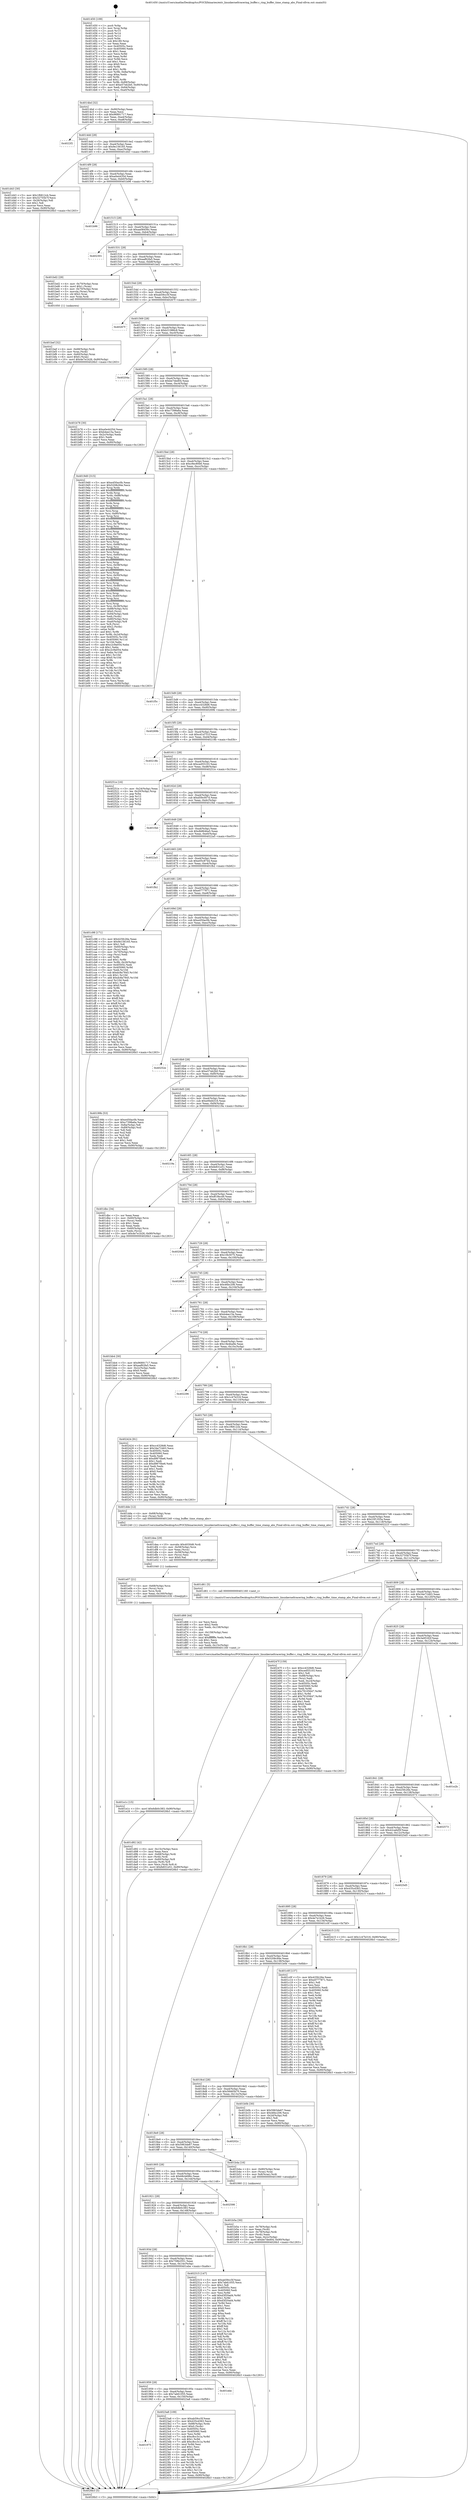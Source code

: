 digraph "0x401450" {
  label = "0x401450 (/mnt/c/Users/mathe/Desktop/tcc/POCII/binaries/extr_linuxkerneltracering_buffer.c_ring_buffer_time_stamp_abs_Final-ollvm.out::main(0))"
  labelloc = "t"
  node[shape=record]

  Entry [label="",width=0.3,height=0.3,shape=circle,fillcolor=black,style=filled]
  "0x4014bd" [label="{
     0x4014bd [32]\l
     | [instrs]\l
     &nbsp;&nbsp;0x4014bd \<+6\>: mov -0x90(%rbp),%eax\l
     &nbsp;&nbsp;0x4014c3 \<+2\>: mov %eax,%ecx\l
     &nbsp;&nbsp;0x4014c5 \<+6\>: sub $0x96891717,%ecx\l
     &nbsp;&nbsp;0x4014cb \<+6\>: mov %eax,-0xa4(%rbp)\l
     &nbsp;&nbsp;0x4014d1 \<+6\>: mov %ecx,-0xa8(%rbp)\l
     &nbsp;&nbsp;0x4014d7 \<+6\>: je 00000000004022f2 \<main+0xea2\>\l
  }"]
  "0x4022f2" [label="{
     0x4022f2\l
  }", style=dashed]
  "0x4014dd" [label="{
     0x4014dd [28]\l
     | [instrs]\l
     &nbsp;&nbsp;0x4014dd \<+5\>: jmp 00000000004014e2 \<main+0x92\>\l
     &nbsp;&nbsp;0x4014e2 \<+6\>: mov -0xa4(%rbp),%eax\l
     &nbsp;&nbsp;0x4014e8 \<+5\>: sub $0x9e156165,%eax\l
     &nbsp;&nbsp;0x4014ed \<+6\>: mov %eax,-0xac(%rbp)\l
     &nbsp;&nbsp;0x4014f3 \<+6\>: je 0000000000401d43 \<main+0x8f3\>\l
  }"]
  Exit [label="",width=0.3,height=0.3,shape=circle,fillcolor=black,style=filled,peripheries=2]
  "0x401d43" [label="{
     0x401d43 [30]\l
     | [instrs]\l
     &nbsp;&nbsp;0x401d43 \<+5\>: mov $0x1f6812cb,%eax\l
     &nbsp;&nbsp;0x401d48 \<+5\>: mov $0x32755b7f,%ecx\l
     &nbsp;&nbsp;0x401d4d \<+3\>: mov -0x26(%rbp),%dl\l
     &nbsp;&nbsp;0x401d50 \<+3\>: test $0x1,%dl\l
     &nbsp;&nbsp;0x401d53 \<+3\>: cmovne %ecx,%eax\l
     &nbsp;&nbsp;0x401d56 \<+6\>: mov %eax,-0x90(%rbp)\l
     &nbsp;&nbsp;0x401d5c \<+5\>: jmp 00000000004026b3 \<main+0x1263\>\l
  }"]
  "0x4014f9" [label="{
     0x4014f9 [28]\l
     | [instrs]\l
     &nbsp;&nbsp;0x4014f9 \<+5\>: jmp 00000000004014fe \<main+0xae\>\l
     &nbsp;&nbsp;0x4014fe \<+6\>: mov -0xa4(%rbp),%eax\l
     &nbsp;&nbsp;0x401504 \<+5\>: sub $0xa0e4435d,%eax\l
     &nbsp;&nbsp;0x401509 \<+6\>: mov %eax,-0xb0(%rbp)\l
     &nbsp;&nbsp;0x40150f \<+6\>: je 0000000000401b96 \<main+0x746\>\l
  }"]
  "0x401975" [label="{
     0x401975\l
  }", style=dashed]
  "0x401b96" [label="{
     0x401b96\l
  }", style=dashed]
  "0x401515" [label="{
     0x401515 [28]\l
     | [instrs]\l
     &nbsp;&nbsp;0x401515 \<+5\>: jmp 000000000040151a \<main+0xca\>\l
     &nbsp;&nbsp;0x40151a \<+6\>: mov -0xa4(%rbp),%eax\l
     &nbsp;&nbsp;0x401520 \<+5\>: sub $0xaa08456c,%eax\l
     &nbsp;&nbsp;0x401525 \<+6\>: mov %eax,-0xb4(%rbp)\l
     &nbsp;&nbsp;0x40152b \<+6\>: je 0000000000402301 \<main+0xeb1\>\l
  }"]
  "0x4023a8" [label="{
     0x4023a8 [109]\l
     | [instrs]\l
     &nbsp;&nbsp;0x4023a8 \<+5\>: mov $0xab59cc5f,%eax\l
     &nbsp;&nbsp;0x4023ad \<+5\>: mov $0x435cd363,%ecx\l
     &nbsp;&nbsp;0x4023b2 \<+7\>: mov -0x88(%rbp),%rdx\l
     &nbsp;&nbsp;0x4023b9 \<+6\>: movl $0x0,(%rdx)\l
     &nbsp;&nbsp;0x4023bf \<+7\>: mov 0x40505c,%esi\l
     &nbsp;&nbsp;0x4023c6 \<+7\>: mov 0x405060,%edi\l
     &nbsp;&nbsp;0x4023cd \<+3\>: mov %esi,%r8d\l
     &nbsp;&nbsp;0x4023d0 \<+7\>: sub $0xc8cc3c1a,%r8d\l
     &nbsp;&nbsp;0x4023d7 \<+4\>: sub $0x1,%r8d\l
     &nbsp;&nbsp;0x4023db \<+7\>: add $0xc8cc3c1a,%r8d\l
     &nbsp;&nbsp;0x4023e2 \<+4\>: imul %r8d,%esi\l
     &nbsp;&nbsp;0x4023e6 \<+3\>: and $0x1,%esi\l
     &nbsp;&nbsp;0x4023e9 \<+3\>: cmp $0x0,%esi\l
     &nbsp;&nbsp;0x4023ec \<+4\>: sete %r9b\l
     &nbsp;&nbsp;0x4023f0 \<+3\>: cmp $0xa,%edi\l
     &nbsp;&nbsp;0x4023f3 \<+4\>: setl %r10b\l
     &nbsp;&nbsp;0x4023f7 \<+3\>: mov %r9b,%r11b\l
     &nbsp;&nbsp;0x4023fa \<+3\>: and %r10b,%r11b\l
     &nbsp;&nbsp;0x4023fd \<+3\>: xor %r10b,%r9b\l
     &nbsp;&nbsp;0x402400 \<+3\>: or %r9b,%r11b\l
     &nbsp;&nbsp;0x402403 \<+4\>: test $0x1,%r11b\l
     &nbsp;&nbsp;0x402407 \<+3\>: cmovne %ecx,%eax\l
     &nbsp;&nbsp;0x40240a \<+6\>: mov %eax,-0x90(%rbp)\l
     &nbsp;&nbsp;0x402410 \<+5\>: jmp 00000000004026b3 \<main+0x1263\>\l
  }"]
  "0x402301" [label="{
     0x402301\l
  }", style=dashed]
  "0x401531" [label="{
     0x401531 [28]\l
     | [instrs]\l
     &nbsp;&nbsp;0x401531 \<+5\>: jmp 0000000000401536 \<main+0xe6\>\l
     &nbsp;&nbsp;0x401536 \<+6\>: mov -0xa4(%rbp),%eax\l
     &nbsp;&nbsp;0x40153c \<+5\>: sub $0xaaf62fa5,%eax\l
     &nbsp;&nbsp;0x401541 \<+6\>: mov %eax,-0xb8(%rbp)\l
     &nbsp;&nbsp;0x401547 \<+6\>: je 0000000000401bd2 \<main+0x782\>\l
  }"]
  "0x401959" [label="{
     0x401959 [28]\l
     | [instrs]\l
     &nbsp;&nbsp;0x401959 \<+5\>: jmp 000000000040195e \<main+0x50e\>\l
     &nbsp;&nbsp;0x40195e \<+6\>: mov -0xa4(%rbp),%eax\l
     &nbsp;&nbsp;0x401964 \<+5\>: sub $0x7ab61055,%eax\l
     &nbsp;&nbsp;0x401969 \<+6\>: mov %eax,-0x150(%rbp)\l
     &nbsp;&nbsp;0x40196f \<+6\>: je 00000000004023a8 \<main+0xf58\>\l
  }"]
  "0x401bd2" [label="{
     0x401bd2 [29]\l
     | [instrs]\l
     &nbsp;&nbsp;0x401bd2 \<+4\>: mov -0x70(%rbp),%rax\l
     &nbsp;&nbsp;0x401bd6 \<+6\>: movl $0x1,(%rax)\l
     &nbsp;&nbsp;0x401bdc \<+4\>: mov -0x70(%rbp),%rax\l
     &nbsp;&nbsp;0x401be0 \<+3\>: movslq (%rax),%rax\l
     &nbsp;&nbsp;0x401be3 \<+4\>: shl $0x2,%rax\l
     &nbsp;&nbsp;0x401be7 \<+3\>: mov %rax,%rdi\l
     &nbsp;&nbsp;0x401bea \<+5\>: call 0000000000401050 \<malloc@plt\>\l
     | [calls]\l
     &nbsp;&nbsp;0x401050 \{1\} (unknown)\l
  }"]
  "0x40154d" [label="{
     0x40154d [28]\l
     | [instrs]\l
     &nbsp;&nbsp;0x40154d \<+5\>: jmp 0000000000401552 \<main+0x102\>\l
     &nbsp;&nbsp;0x401552 \<+6\>: mov -0xa4(%rbp),%eax\l
     &nbsp;&nbsp;0x401558 \<+5\>: sub $0xab59cc5f,%eax\l
     &nbsp;&nbsp;0x40155d \<+6\>: mov %eax,-0xbc(%rbp)\l
     &nbsp;&nbsp;0x401563 \<+6\>: je 000000000040267f \<main+0x122f\>\l
  }"]
  "0x401ebe" [label="{
     0x401ebe\l
  }", style=dashed]
  "0x40267f" [label="{
     0x40267f\l
  }", style=dashed]
  "0x401569" [label="{
     0x401569 [28]\l
     | [instrs]\l
     &nbsp;&nbsp;0x401569 \<+5\>: jmp 000000000040156e \<main+0x11e\>\l
     &nbsp;&nbsp;0x40156e \<+6\>: mov -0xa4(%rbp),%eax\l
     &nbsp;&nbsp;0x401574 \<+5\>: sub $0xb31986c8,%eax\l
     &nbsp;&nbsp;0x401579 \<+6\>: mov %eax,-0xc0(%rbp)\l
     &nbsp;&nbsp;0x40157f \<+6\>: je 000000000040204a \<main+0xbfa\>\l
  }"]
  "0x40193d" [label="{
     0x40193d [28]\l
     | [instrs]\l
     &nbsp;&nbsp;0x40193d \<+5\>: jmp 0000000000401942 \<main+0x4f2\>\l
     &nbsp;&nbsp;0x401942 \<+6\>: mov -0xa4(%rbp),%eax\l
     &nbsp;&nbsp;0x401948 \<+5\>: sub $0x758b2551,%eax\l
     &nbsp;&nbsp;0x40194d \<+6\>: mov %eax,-0x14c(%rbp)\l
     &nbsp;&nbsp;0x401953 \<+6\>: je 0000000000401ebe \<main+0xa6e\>\l
  }"]
  "0x40204a" [label="{
     0x40204a\l
  }", style=dashed]
  "0x401585" [label="{
     0x401585 [28]\l
     | [instrs]\l
     &nbsp;&nbsp;0x401585 \<+5\>: jmp 000000000040158a \<main+0x13a\>\l
     &nbsp;&nbsp;0x40158a \<+6\>: mov -0xa4(%rbp),%eax\l
     &nbsp;&nbsp;0x401590 \<+5\>: sub $0xbe7ded04,%eax\l
     &nbsp;&nbsp;0x401595 \<+6\>: mov %eax,-0xc4(%rbp)\l
     &nbsp;&nbsp;0x40159b \<+6\>: je 0000000000401b78 \<main+0x728\>\l
  }"]
  "0x402315" [label="{
     0x402315 [147]\l
     | [instrs]\l
     &nbsp;&nbsp;0x402315 \<+5\>: mov $0xab59cc5f,%eax\l
     &nbsp;&nbsp;0x40231a \<+5\>: mov $0x7ab61055,%ecx\l
     &nbsp;&nbsp;0x40231f \<+2\>: mov $0x1,%dl\l
     &nbsp;&nbsp;0x402321 \<+7\>: mov 0x40505c,%esi\l
     &nbsp;&nbsp;0x402328 \<+7\>: mov 0x405060,%edi\l
     &nbsp;&nbsp;0x40232f \<+3\>: mov %esi,%r8d\l
     &nbsp;&nbsp;0x402332 \<+7\>: add $0xd3f20ad4,%r8d\l
     &nbsp;&nbsp;0x402339 \<+4\>: sub $0x1,%r8d\l
     &nbsp;&nbsp;0x40233d \<+7\>: sub $0xd3f20ad4,%r8d\l
     &nbsp;&nbsp;0x402344 \<+4\>: imul %r8d,%esi\l
     &nbsp;&nbsp;0x402348 \<+3\>: and $0x1,%esi\l
     &nbsp;&nbsp;0x40234b \<+3\>: cmp $0x0,%esi\l
     &nbsp;&nbsp;0x40234e \<+4\>: sete %r9b\l
     &nbsp;&nbsp;0x402352 \<+3\>: cmp $0xa,%edi\l
     &nbsp;&nbsp;0x402355 \<+4\>: setl %r10b\l
     &nbsp;&nbsp;0x402359 \<+3\>: mov %r9b,%r11b\l
     &nbsp;&nbsp;0x40235c \<+4\>: xor $0xff,%r11b\l
     &nbsp;&nbsp;0x402360 \<+3\>: mov %r10b,%bl\l
     &nbsp;&nbsp;0x402363 \<+3\>: xor $0xff,%bl\l
     &nbsp;&nbsp;0x402366 \<+3\>: xor $0x1,%dl\l
     &nbsp;&nbsp;0x402369 \<+3\>: mov %r11b,%r14b\l
     &nbsp;&nbsp;0x40236c \<+4\>: and $0xff,%r14b\l
     &nbsp;&nbsp;0x402370 \<+3\>: and %dl,%r9b\l
     &nbsp;&nbsp;0x402373 \<+3\>: mov %bl,%r15b\l
     &nbsp;&nbsp;0x402376 \<+4\>: and $0xff,%r15b\l
     &nbsp;&nbsp;0x40237a \<+3\>: and %dl,%r10b\l
     &nbsp;&nbsp;0x40237d \<+3\>: or %r9b,%r14b\l
     &nbsp;&nbsp;0x402380 \<+3\>: or %r10b,%r15b\l
     &nbsp;&nbsp;0x402383 \<+3\>: xor %r15b,%r14b\l
     &nbsp;&nbsp;0x402386 \<+3\>: or %bl,%r11b\l
     &nbsp;&nbsp;0x402389 \<+4\>: xor $0xff,%r11b\l
     &nbsp;&nbsp;0x40238d \<+3\>: or $0x1,%dl\l
     &nbsp;&nbsp;0x402390 \<+3\>: and %dl,%r11b\l
     &nbsp;&nbsp;0x402393 \<+3\>: or %r11b,%r14b\l
     &nbsp;&nbsp;0x402396 \<+4\>: test $0x1,%r14b\l
     &nbsp;&nbsp;0x40239a \<+3\>: cmovne %ecx,%eax\l
     &nbsp;&nbsp;0x40239d \<+6\>: mov %eax,-0x90(%rbp)\l
     &nbsp;&nbsp;0x4023a3 \<+5\>: jmp 00000000004026b3 \<main+0x1263\>\l
  }"]
  "0x401b78" [label="{
     0x401b78 [30]\l
     | [instrs]\l
     &nbsp;&nbsp;0x401b78 \<+5\>: mov $0xa0e4435d,%eax\l
     &nbsp;&nbsp;0x401b7d \<+5\>: mov $0xb4ee15a,%ecx\l
     &nbsp;&nbsp;0x401b82 \<+3\>: mov -0x2c(%rbp),%edx\l
     &nbsp;&nbsp;0x401b85 \<+3\>: cmp $0x1,%edx\l
     &nbsp;&nbsp;0x401b88 \<+3\>: cmovl %ecx,%eax\l
     &nbsp;&nbsp;0x401b8b \<+6\>: mov %eax,-0x90(%rbp)\l
     &nbsp;&nbsp;0x401b91 \<+5\>: jmp 00000000004026b3 \<main+0x1263\>\l
  }"]
  "0x4015a1" [label="{
     0x4015a1 [28]\l
     | [instrs]\l
     &nbsp;&nbsp;0x4015a1 \<+5\>: jmp 00000000004015a6 \<main+0x156\>\l
     &nbsp;&nbsp;0x4015a6 \<+6\>: mov -0xa4(%rbp),%eax\l
     &nbsp;&nbsp;0x4015ac \<+5\>: sub $0xc7398a6a,%eax\l
     &nbsp;&nbsp;0x4015b1 \<+6\>: mov %eax,-0xc8(%rbp)\l
     &nbsp;&nbsp;0x4015b7 \<+6\>: je 00000000004019d0 \<main+0x580\>\l
  }"]
  "0x401921" [label="{
     0x401921 [28]\l
     | [instrs]\l
     &nbsp;&nbsp;0x401921 \<+5\>: jmp 0000000000401926 \<main+0x4d6\>\l
     &nbsp;&nbsp;0x401926 \<+6\>: mov -0xa4(%rbp),%eax\l
     &nbsp;&nbsp;0x40192c \<+5\>: sub $0x6db0c383,%eax\l
     &nbsp;&nbsp;0x401931 \<+6\>: mov %eax,-0x148(%rbp)\l
     &nbsp;&nbsp;0x401937 \<+6\>: je 0000000000402315 \<main+0xec5\>\l
  }"]
  "0x4019d0" [label="{
     0x4019d0 [315]\l
     | [instrs]\l
     &nbsp;&nbsp;0x4019d0 \<+5\>: mov $0xe450ac0b,%eax\l
     &nbsp;&nbsp;0x4019d5 \<+5\>: mov $0x5208c94e,%ecx\l
     &nbsp;&nbsp;0x4019da \<+3\>: mov %rsp,%rdx\l
     &nbsp;&nbsp;0x4019dd \<+4\>: add $0xfffffffffffffff0,%rdx\l
     &nbsp;&nbsp;0x4019e1 \<+3\>: mov %rdx,%rsp\l
     &nbsp;&nbsp;0x4019e4 \<+7\>: mov %rdx,-0x88(%rbp)\l
     &nbsp;&nbsp;0x4019eb \<+3\>: mov %rsp,%rdx\l
     &nbsp;&nbsp;0x4019ee \<+4\>: add $0xfffffffffffffff0,%rdx\l
     &nbsp;&nbsp;0x4019f2 \<+3\>: mov %rdx,%rsp\l
     &nbsp;&nbsp;0x4019f5 \<+3\>: mov %rsp,%rsi\l
     &nbsp;&nbsp;0x4019f8 \<+4\>: add $0xfffffffffffffff0,%rsi\l
     &nbsp;&nbsp;0x4019fc \<+3\>: mov %rsi,%rsp\l
     &nbsp;&nbsp;0x4019ff \<+4\>: mov %rsi,-0x80(%rbp)\l
     &nbsp;&nbsp;0x401a03 \<+3\>: mov %rsp,%rsi\l
     &nbsp;&nbsp;0x401a06 \<+4\>: add $0xfffffffffffffff0,%rsi\l
     &nbsp;&nbsp;0x401a0a \<+3\>: mov %rsi,%rsp\l
     &nbsp;&nbsp;0x401a0d \<+4\>: mov %rsi,-0x78(%rbp)\l
     &nbsp;&nbsp;0x401a11 \<+3\>: mov %rsp,%rsi\l
     &nbsp;&nbsp;0x401a14 \<+4\>: add $0xfffffffffffffff0,%rsi\l
     &nbsp;&nbsp;0x401a18 \<+3\>: mov %rsi,%rsp\l
     &nbsp;&nbsp;0x401a1b \<+4\>: mov %rsi,-0x70(%rbp)\l
     &nbsp;&nbsp;0x401a1f \<+3\>: mov %rsp,%rsi\l
     &nbsp;&nbsp;0x401a22 \<+4\>: add $0xfffffffffffffff0,%rsi\l
     &nbsp;&nbsp;0x401a26 \<+3\>: mov %rsi,%rsp\l
     &nbsp;&nbsp;0x401a29 \<+4\>: mov %rsi,-0x68(%rbp)\l
     &nbsp;&nbsp;0x401a2d \<+3\>: mov %rsp,%rsi\l
     &nbsp;&nbsp;0x401a30 \<+4\>: add $0xfffffffffffffff0,%rsi\l
     &nbsp;&nbsp;0x401a34 \<+3\>: mov %rsi,%rsp\l
     &nbsp;&nbsp;0x401a37 \<+4\>: mov %rsi,-0x60(%rbp)\l
     &nbsp;&nbsp;0x401a3b \<+3\>: mov %rsp,%rsi\l
     &nbsp;&nbsp;0x401a3e \<+4\>: add $0xfffffffffffffff0,%rsi\l
     &nbsp;&nbsp;0x401a42 \<+3\>: mov %rsi,%rsp\l
     &nbsp;&nbsp;0x401a45 \<+4\>: mov %rsi,-0x58(%rbp)\l
     &nbsp;&nbsp;0x401a49 \<+3\>: mov %rsp,%rsi\l
     &nbsp;&nbsp;0x401a4c \<+4\>: add $0xfffffffffffffff0,%rsi\l
     &nbsp;&nbsp;0x401a50 \<+3\>: mov %rsi,%rsp\l
     &nbsp;&nbsp;0x401a53 \<+4\>: mov %rsi,-0x50(%rbp)\l
     &nbsp;&nbsp;0x401a57 \<+3\>: mov %rsp,%rsi\l
     &nbsp;&nbsp;0x401a5a \<+4\>: add $0xfffffffffffffff0,%rsi\l
     &nbsp;&nbsp;0x401a5e \<+3\>: mov %rsi,%rsp\l
     &nbsp;&nbsp;0x401a61 \<+4\>: mov %rsi,-0x48(%rbp)\l
     &nbsp;&nbsp;0x401a65 \<+3\>: mov %rsp,%rsi\l
     &nbsp;&nbsp;0x401a68 \<+4\>: add $0xfffffffffffffff0,%rsi\l
     &nbsp;&nbsp;0x401a6c \<+3\>: mov %rsi,%rsp\l
     &nbsp;&nbsp;0x401a6f \<+4\>: mov %rsi,-0x40(%rbp)\l
     &nbsp;&nbsp;0x401a73 \<+3\>: mov %rsp,%rsi\l
     &nbsp;&nbsp;0x401a76 \<+4\>: add $0xfffffffffffffff0,%rsi\l
     &nbsp;&nbsp;0x401a7a \<+3\>: mov %rsi,%rsp\l
     &nbsp;&nbsp;0x401a7d \<+4\>: mov %rsi,-0x38(%rbp)\l
     &nbsp;&nbsp;0x401a81 \<+7\>: mov -0x88(%rbp),%rsi\l
     &nbsp;&nbsp;0x401a88 \<+6\>: movl $0x0,(%rsi)\l
     &nbsp;&nbsp;0x401a8e \<+6\>: mov -0x94(%rbp),%edi\l
     &nbsp;&nbsp;0x401a94 \<+2\>: mov %edi,(%rdx)\l
     &nbsp;&nbsp;0x401a96 \<+4\>: mov -0x80(%rbp),%rsi\l
     &nbsp;&nbsp;0x401a9a \<+7\>: mov -0xa0(%rbp),%r8\l
     &nbsp;&nbsp;0x401aa1 \<+3\>: mov %r8,(%rsi)\l
     &nbsp;&nbsp;0x401aa4 \<+3\>: cmpl $0x2,(%rdx)\l
     &nbsp;&nbsp;0x401aa7 \<+4\>: setne %r9b\l
     &nbsp;&nbsp;0x401aab \<+4\>: and $0x1,%r9b\l
     &nbsp;&nbsp;0x401aaf \<+4\>: mov %r9b,-0x2d(%rbp)\l
     &nbsp;&nbsp;0x401ab3 \<+8\>: mov 0x40505c,%r10d\l
     &nbsp;&nbsp;0x401abb \<+8\>: mov 0x405060,%r11d\l
     &nbsp;&nbsp;0x401ac3 \<+3\>: mov %r10d,%ebx\l
     &nbsp;&nbsp;0x401ac6 \<+6\>: add $0xc2c9a054,%ebx\l
     &nbsp;&nbsp;0x401acc \<+3\>: sub $0x1,%ebx\l
     &nbsp;&nbsp;0x401acf \<+6\>: sub $0xc2c9a054,%ebx\l
     &nbsp;&nbsp;0x401ad5 \<+4\>: imul %ebx,%r10d\l
     &nbsp;&nbsp;0x401ad9 \<+4\>: and $0x1,%r10d\l
     &nbsp;&nbsp;0x401add \<+4\>: cmp $0x0,%r10d\l
     &nbsp;&nbsp;0x401ae1 \<+4\>: sete %r9b\l
     &nbsp;&nbsp;0x401ae5 \<+4\>: cmp $0xa,%r11d\l
     &nbsp;&nbsp;0x401ae9 \<+4\>: setl %r14b\l
     &nbsp;&nbsp;0x401aed \<+3\>: mov %r9b,%r15b\l
     &nbsp;&nbsp;0x401af0 \<+3\>: and %r14b,%r15b\l
     &nbsp;&nbsp;0x401af3 \<+3\>: xor %r14b,%r9b\l
     &nbsp;&nbsp;0x401af6 \<+3\>: or %r9b,%r15b\l
     &nbsp;&nbsp;0x401af9 \<+4\>: test $0x1,%r15b\l
     &nbsp;&nbsp;0x401afd \<+3\>: cmovne %ecx,%eax\l
     &nbsp;&nbsp;0x401b00 \<+6\>: mov %eax,-0x90(%rbp)\l
     &nbsp;&nbsp;0x401b06 \<+5\>: jmp 00000000004026b3 \<main+0x1263\>\l
  }"]
  "0x4015bd" [label="{
     0x4015bd [28]\l
     | [instrs]\l
     &nbsp;&nbsp;0x4015bd \<+5\>: jmp 00000000004015c2 \<main+0x172\>\l
     &nbsp;&nbsp;0x4015c2 \<+6\>: mov -0xa4(%rbp),%eax\l
     &nbsp;&nbsp;0x4015c8 \<+5\>: sub $0xc9ec80b6,%eax\l
     &nbsp;&nbsp;0x4015cd \<+6\>: mov %eax,-0xcc(%rbp)\l
     &nbsp;&nbsp;0x4015d3 \<+6\>: je 0000000000401f5c \<main+0xb0c\>\l
  }"]
  "0x402598" [label="{
     0x402598\l
  }", style=dashed]
  "0x401f5c" [label="{
     0x401f5c\l
  }", style=dashed]
  "0x4015d9" [label="{
     0x4015d9 [28]\l
     | [instrs]\l
     &nbsp;&nbsp;0x4015d9 \<+5\>: jmp 00000000004015de \<main+0x18e\>\l
     &nbsp;&nbsp;0x4015de \<+6\>: mov -0xa4(%rbp),%eax\l
     &nbsp;&nbsp;0x4015e4 \<+5\>: sub $0xcc4328d6,%eax\l
     &nbsp;&nbsp;0x4015e9 \<+6\>: mov %eax,-0xd0(%rbp)\l
     &nbsp;&nbsp;0x4015ef \<+6\>: je 000000000040269b \<main+0x124b\>\l
  }"]
  "0x401e1c" [label="{
     0x401e1c [15]\l
     | [instrs]\l
     &nbsp;&nbsp;0x401e1c \<+10\>: movl $0x6db0c383,-0x90(%rbp)\l
     &nbsp;&nbsp;0x401e26 \<+5\>: jmp 00000000004026b3 \<main+0x1263\>\l
  }"]
  "0x40269b" [label="{
     0x40269b\l
  }", style=dashed]
  "0x4015f5" [label="{
     0x4015f5 [28]\l
     | [instrs]\l
     &nbsp;&nbsp;0x4015f5 \<+5\>: jmp 00000000004015fa \<main+0x1aa\>\l
     &nbsp;&nbsp;0x4015fa \<+6\>: mov -0xa4(%rbp),%eax\l
     &nbsp;&nbsp;0x401600 \<+5\>: sub $0xcd1d751f,%eax\l
     &nbsp;&nbsp;0x401605 \<+6\>: mov %eax,-0xd4(%rbp)\l
     &nbsp;&nbsp;0x40160b \<+6\>: je 000000000040218b \<main+0xd3b\>\l
  }"]
  "0x401e07" [label="{
     0x401e07 [21]\l
     | [instrs]\l
     &nbsp;&nbsp;0x401e07 \<+4\>: mov -0x68(%rbp),%rcx\l
     &nbsp;&nbsp;0x401e0b \<+3\>: mov (%rcx),%rcx\l
     &nbsp;&nbsp;0x401e0e \<+3\>: mov %rcx,%rdi\l
     &nbsp;&nbsp;0x401e11 \<+6\>: mov %eax,-0x160(%rbp)\l
     &nbsp;&nbsp;0x401e17 \<+5\>: call 0000000000401030 \<free@plt\>\l
     | [calls]\l
     &nbsp;&nbsp;0x401030 \{1\} (unknown)\l
  }"]
  "0x40218b" [label="{
     0x40218b\l
  }", style=dashed]
  "0x401611" [label="{
     0x401611 [28]\l
     | [instrs]\l
     &nbsp;&nbsp;0x401611 \<+5\>: jmp 0000000000401616 \<main+0x1c6\>\l
     &nbsp;&nbsp;0x401616 \<+6\>: mov -0xa4(%rbp),%eax\l
     &nbsp;&nbsp;0x40161c \<+5\>: sub $0xced55103,%eax\l
     &nbsp;&nbsp;0x401621 \<+6\>: mov %eax,-0xd8(%rbp)\l
     &nbsp;&nbsp;0x401627 \<+6\>: je 000000000040251e \<main+0x10ce\>\l
  }"]
  "0x401dea" [label="{
     0x401dea [29]\l
     | [instrs]\l
     &nbsp;&nbsp;0x401dea \<+10\>: movabs $0x4030d6,%rdi\l
     &nbsp;&nbsp;0x401df4 \<+4\>: mov -0x58(%rbp),%rcx\l
     &nbsp;&nbsp;0x401df8 \<+2\>: mov %eax,(%rcx)\l
     &nbsp;&nbsp;0x401dfa \<+4\>: mov -0x58(%rbp),%rcx\l
     &nbsp;&nbsp;0x401dfe \<+2\>: mov (%rcx),%esi\l
     &nbsp;&nbsp;0x401e00 \<+2\>: mov $0x0,%al\l
     &nbsp;&nbsp;0x401e02 \<+5\>: call 0000000000401040 \<printf@plt\>\l
     | [calls]\l
     &nbsp;&nbsp;0x401040 \{1\} (unknown)\l
  }"]
  "0x40251e" [label="{
     0x40251e [16]\l
     | [instrs]\l
     &nbsp;&nbsp;0x40251e \<+3\>: mov -0x24(%rbp),%eax\l
     &nbsp;&nbsp;0x402521 \<+4\>: lea -0x20(%rbp),%rsp\l
     &nbsp;&nbsp;0x402525 \<+1\>: pop %rbx\l
     &nbsp;&nbsp;0x402526 \<+2\>: pop %r12\l
     &nbsp;&nbsp;0x402528 \<+2\>: pop %r14\l
     &nbsp;&nbsp;0x40252a \<+2\>: pop %r15\l
     &nbsp;&nbsp;0x40252c \<+1\>: pop %rbp\l
     &nbsp;&nbsp;0x40252d \<+1\>: ret\l
  }"]
  "0x40162d" [label="{
     0x40162d [28]\l
     | [instrs]\l
     &nbsp;&nbsp;0x40162d \<+5\>: jmp 0000000000401632 \<main+0x1e2\>\l
     &nbsp;&nbsp;0x401632 \<+6\>: mov -0xa4(%rbp),%eax\l
     &nbsp;&nbsp;0x401638 \<+5\>: sub $0xd59c007d,%eax\l
     &nbsp;&nbsp;0x40163d \<+6\>: mov %eax,-0xdc(%rbp)\l
     &nbsp;&nbsp;0x401643 \<+6\>: je 0000000000401f4d \<main+0xafd\>\l
  }"]
  "0x401d92" [label="{
     0x401d92 [42]\l
     | [instrs]\l
     &nbsp;&nbsp;0x401d92 \<+6\>: mov -0x15c(%rbp),%ecx\l
     &nbsp;&nbsp;0x401d98 \<+3\>: imul %eax,%ecx\l
     &nbsp;&nbsp;0x401d9b \<+4\>: mov -0x68(%rbp),%rdi\l
     &nbsp;&nbsp;0x401d9f \<+3\>: mov (%rdi),%rdi\l
     &nbsp;&nbsp;0x401da2 \<+4\>: mov -0x60(%rbp),%r8\l
     &nbsp;&nbsp;0x401da6 \<+3\>: movslq (%r8),%r8\l
     &nbsp;&nbsp;0x401da9 \<+4\>: mov %ecx,(%rdi,%r8,4)\l
     &nbsp;&nbsp;0x401dad \<+10\>: movl $0xfe831e51,-0x90(%rbp)\l
     &nbsp;&nbsp;0x401db7 \<+5\>: jmp 00000000004026b3 \<main+0x1263\>\l
  }"]
  "0x401f4d" [label="{
     0x401f4d\l
  }", style=dashed]
  "0x401649" [label="{
     0x401649 [28]\l
     | [instrs]\l
     &nbsp;&nbsp;0x401649 \<+5\>: jmp 000000000040164e \<main+0x1fe\>\l
     &nbsp;&nbsp;0x40164e \<+6\>: mov -0xa4(%rbp),%eax\l
     &nbsp;&nbsp;0x401654 \<+5\>: sub $0xdb864ba5,%eax\l
     &nbsp;&nbsp;0x401659 \<+6\>: mov %eax,-0xe0(%rbp)\l
     &nbsp;&nbsp;0x40165f \<+6\>: je 00000000004022a5 \<main+0xe55\>\l
  }"]
  "0x401d66" [label="{
     0x401d66 [44]\l
     | [instrs]\l
     &nbsp;&nbsp;0x401d66 \<+2\>: xor %ecx,%ecx\l
     &nbsp;&nbsp;0x401d68 \<+5\>: mov $0x2,%edx\l
     &nbsp;&nbsp;0x401d6d \<+6\>: mov %edx,-0x158(%rbp)\l
     &nbsp;&nbsp;0x401d73 \<+1\>: cltd\l
     &nbsp;&nbsp;0x401d74 \<+6\>: mov -0x158(%rbp),%esi\l
     &nbsp;&nbsp;0x401d7a \<+2\>: idiv %esi\l
     &nbsp;&nbsp;0x401d7c \<+6\>: imul $0xfffffffe,%edx,%edx\l
     &nbsp;&nbsp;0x401d82 \<+3\>: sub $0x1,%ecx\l
     &nbsp;&nbsp;0x401d85 \<+2\>: sub %ecx,%edx\l
     &nbsp;&nbsp;0x401d87 \<+6\>: mov %edx,-0x15c(%rbp)\l
     &nbsp;&nbsp;0x401d8d \<+5\>: call 0000000000401160 \<next_i\>\l
     | [calls]\l
     &nbsp;&nbsp;0x401160 \{1\} (/mnt/c/Users/mathe/Desktop/tcc/POCII/binaries/extr_linuxkerneltracering_buffer.c_ring_buffer_time_stamp_abs_Final-ollvm.out::next_i)\l
  }"]
  "0x4022a5" [label="{
     0x4022a5\l
  }", style=dashed]
  "0x401665" [label="{
     0x401665 [28]\l
     | [instrs]\l
     &nbsp;&nbsp;0x401665 \<+5\>: jmp 000000000040166a \<main+0x21a\>\l
     &nbsp;&nbsp;0x40166a \<+6\>: mov -0xa4(%rbp),%eax\l
     &nbsp;&nbsp;0x401670 \<+5\>: sub $0xe05c8744,%eax\l
     &nbsp;&nbsp;0x401675 \<+6\>: mov %eax,-0xe4(%rbp)\l
     &nbsp;&nbsp;0x40167b \<+6\>: je 0000000000401fb2 \<main+0xb62\>\l
  }"]
  "0x401bef" [label="{
     0x401bef [32]\l
     | [instrs]\l
     &nbsp;&nbsp;0x401bef \<+4\>: mov -0x68(%rbp),%rdi\l
     &nbsp;&nbsp;0x401bf3 \<+3\>: mov %rax,(%rdi)\l
     &nbsp;&nbsp;0x401bf6 \<+4\>: mov -0x60(%rbp),%rax\l
     &nbsp;&nbsp;0x401bfa \<+6\>: movl $0x0,(%rax)\l
     &nbsp;&nbsp;0x401c00 \<+10\>: movl $0x4e7e1b26,-0x90(%rbp)\l
     &nbsp;&nbsp;0x401c0a \<+5\>: jmp 00000000004026b3 \<main+0x1263\>\l
  }"]
  "0x401fb2" [label="{
     0x401fb2\l
  }", style=dashed]
  "0x401681" [label="{
     0x401681 [28]\l
     | [instrs]\l
     &nbsp;&nbsp;0x401681 \<+5\>: jmp 0000000000401686 \<main+0x236\>\l
     &nbsp;&nbsp;0x401686 \<+6\>: mov -0xa4(%rbp),%eax\l
     &nbsp;&nbsp;0x40168c \<+5\>: sub $0xe0777871,%eax\l
     &nbsp;&nbsp;0x401691 \<+6\>: mov %eax,-0xe8(%rbp)\l
     &nbsp;&nbsp;0x401697 \<+6\>: je 0000000000401c98 \<main+0x848\>\l
  }"]
  "0x401b5a" [label="{
     0x401b5a [30]\l
     | [instrs]\l
     &nbsp;&nbsp;0x401b5a \<+4\>: mov -0x78(%rbp),%rdi\l
     &nbsp;&nbsp;0x401b5e \<+2\>: mov %eax,(%rdi)\l
     &nbsp;&nbsp;0x401b60 \<+4\>: mov -0x78(%rbp),%rdi\l
     &nbsp;&nbsp;0x401b64 \<+2\>: mov (%rdi),%eax\l
     &nbsp;&nbsp;0x401b66 \<+3\>: mov %eax,-0x2c(%rbp)\l
     &nbsp;&nbsp;0x401b69 \<+10\>: movl $0xbe7ded04,-0x90(%rbp)\l
     &nbsp;&nbsp;0x401b73 \<+5\>: jmp 00000000004026b3 \<main+0x1263\>\l
  }"]
  "0x401c98" [label="{
     0x401c98 [171]\l
     | [instrs]\l
     &nbsp;&nbsp;0x401c98 \<+5\>: mov $0x425fc26e,%eax\l
     &nbsp;&nbsp;0x401c9d \<+5\>: mov $0x9e156165,%ecx\l
     &nbsp;&nbsp;0x401ca2 \<+2\>: mov $0x1,%dl\l
     &nbsp;&nbsp;0x401ca4 \<+4\>: mov -0x60(%rbp),%rsi\l
     &nbsp;&nbsp;0x401ca8 \<+2\>: mov (%rsi),%edi\l
     &nbsp;&nbsp;0x401caa \<+4\>: mov -0x70(%rbp),%rsi\l
     &nbsp;&nbsp;0x401cae \<+2\>: cmp (%rsi),%edi\l
     &nbsp;&nbsp;0x401cb0 \<+4\>: setl %r8b\l
     &nbsp;&nbsp;0x401cb4 \<+4\>: and $0x1,%r8b\l
     &nbsp;&nbsp;0x401cb8 \<+4\>: mov %r8b,-0x26(%rbp)\l
     &nbsp;&nbsp;0x401cbc \<+7\>: mov 0x40505c,%edi\l
     &nbsp;&nbsp;0x401cc3 \<+8\>: mov 0x405060,%r9d\l
     &nbsp;&nbsp;0x401ccb \<+3\>: mov %edi,%r10d\l
     &nbsp;&nbsp;0x401cce \<+7\>: sub $0xdc8a7845,%r10d\l
     &nbsp;&nbsp;0x401cd5 \<+4\>: sub $0x1,%r10d\l
     &nbsp;&nbsp;0x401cd9 \<+7\>: add $0xdc8a7845,%r10d\l
     &nbsp;&nbsp;0x401ce0 \<+4\>: imul %r10d,%edi\l
     &nbsp;&nbsp;0x401ce4 \<+3\>: and $0x1,%edi\l
     &nbsp;&nbsp;0x401ce7 \<+3\>: cmp $0x0,%edi\l
     &nbsp;&nbsp;0x401cea \<+4\>: sete %r8b\l
     &nbsp;&nbsp;0x401cee \<+4\>: cmp $0xa,%r9d\l
     &nbsp;&nbsp;0x401cf2 \<+4\>: setl %r11b\l
     &nbsp;&nbsp;0x401cf6 \<+3\>: mov %r8b,%bl\l
     &nbsp;&nbsp;0x401cf9 \<+3\>: xor $0xff,%bl\l
     &nbsp;&nbsp;0x401cfc \<+3\>: mov %r11b,%r14b\l
     &nbsp;&nbsp;0x401cff \<+4\>: xor $0xff,%r14b\l
     &nbsp;&nbsp;0x401d03 \<+3\>: xor $0x0,%dl\l
     &nbsp;&nbsp;0x401d06 \<+3\>: mov %bl,%r15b\l
     &nbsp;&nbsp;0x401d09 \<+4\>: and $0x0,%r15b\l
     &nbsp;&nbsp;0x401d0d \<+3\>: and %dl,%r8b\l
     &nbsp;&nbsp;0x401d10 \<+3\>: mov %r14b,%r12b\l
     &nbsp;&nbsp;0x401d13 \<+4\>: and $0x0,%r12b\l
     &nbsp;&nbsp;0x401d17 \<+3\>: and %dl,%r11b\l
     &nbsp;&nbsp;0x401d1a \<+3\>: or %r8b,%r15b\l
     &nbsp;&nbsp;0x401d1d \<+3\>: or %r11b,%r12b\l
     &nbsp;&nbsp;0x401d20 \<+3\>: xor %r12b,%r15b\l
     &nbsp;&nbsp;0x401d23 \<+3\>: or %r14b,%bl\l
     &nbsp;&nbsp;0x401d26 \<+3\>: xor $0xff,%bl\l
     &nbsp;&nbsp;0x401d29 \<+3\>: or $0x0,%dl\l
     &nbsp;&nbsp;0x401d2c \<+2\>: and %dl,%bl\l
     &nbsp;&nbsp;0x401d2e \<+3\>: or %bl,%r15b\l
     &nbsp;&nbsp;0x401d31 \<+4\>: test $0x1,%r15b\l
     &nbsp;&nbsp;0x401d35 \<+3\>: cmovne %ecx,%eax\l
     &nbsp;&nbsp;0x401d38 \<+6\>: mov %eax,-0x90(%rbp)\l
     &nbsp;&nbsp;0x401d3e \<+5\>: jmp 00000000004026b3 \<main+0x1263\>\l
  }"]
  "0x40169d" [label="{
     0x40169d [28]\l
     | [instrs]\l
     &nbsp;&nbsp;0x40169d \<+5\>: jmp 00000000004016a2 \<main+0x252\>\l
     &nbsp;&nbsp;0x4016a2 \<+6\>: mov -0xa4(%rbp),%eax\l
     &nbsp;&nbsp;0x4016a8 \<+5\>: sub $0xe450ac0b,%eax\l
     &nbsp;&nbsp;0x4016ad \<+6\>: mov %eax,-0xec(%rbp)\l
     &nbsp;&nbsp;0x4016b3 \<+6\>: je 000000000040252e \<main+0x10de\>\l
  }"]
  "0x401905" [label="{
     0x401905 [28]\l
     | [instrs]\l
     &nbsp;&nbsp;0x401905 \<+5\>: jmp 000000000040190a \<main+0x4ba\>\l
     &nbsp;&nbsp;0x40190a \<+6\>: mov -0xa4(%rbp),%eax\l
     &nbsp;&nbsp;0x401910 \<+5\>: sub $0x68cb696c,%eax\l
     &nbsp;&nbsp;0x401915 \<+6\>: mov %eax,-0x144(%rbp)\l
     &nbsp;&nbsp;0x40191b \<+6\>: je 0000000000402598 \<main+0x1148\>\l
  }"]
  "0x40252e" [label="{
     0x40252e\l
  }", style=dashed]
  "0x4016b9" [label="{
     0x4016b9 [28]\l
     | [instrs]\l
     &nbsp;&nbsp;0x4016b9 \<+5\>: jmp 00000000004016be \<main+0x26e\>\l
     &nbsp;&nbsp;0x4016be \<+6\>: mov -0xa4(%rbp),%eax\l
     &nbsp;&nbsp;0x4016c4 \<+5\>: sub $0xe57eb2b0,%eax\l
     &nbsp;&nbsp;0x4016c9 \<+6\>: mov %eax,-0xf0(%rbp)\l
     &nbsp;&nbsp;0x4016cf \<+6\>: je 000000000040199b \<main+0x54b\>\l
  }"]
  "0x401b4a" [label="{
     0x401b4a [16]\l
     | [instrs]\l
     &nbsp;&nbsp;0x401b4a \<+4\>: mov -0x80(%rbp),%rax\l
     &nbsp;&nbsp;0x401b4e \<+3\>: mov (%rax),%rax\l
     &nbsp;&nbsp;0x401b51 \<+4\>: mov 0x8(%rax),%rdi\l
     &nbsp;&nbsp;0x401b55 \<+5\>: call 0000000000401060 \<atoi@plt\>\l
     | [calls]\l
     &nbsp;&nbsp;0x401060 \{1\} (unknown)\l
  }"]
  "0x40199b" [label="{
     0x40199b [53]\l
     | [instrs]\l
     &nbsp;&nbsp;0x40199b \<+5\>: mov $0xe450ac0b,%eax\l
     &nbsp;&nbsp;0x4019a0 \<+5\>: mov $0xc7398a6a,%ecx\l
     &nbsp;&nbsp;0x4019a5 \<+6\>: mov -0x8a(%rbp),%dl\l
     &nbsp;&nbsp;0x4019ab \<+7\>: mov -0x89(%rbp),%sil\l
     &nbsp;&nbsp;0x4019b2 \<+3\>: mov %dl,%dil\l
     &nbsp;&nbsp;0x4019b5 \<+3\>: and %sil,%dil\l
     &nbsp;&nbsp;0x4019b8 \<+3\>: xor %sil,%dl\l
     &nbsp;&nbsp;0x4019bb \<+3\>: or %dl,%dil\l
     &nbsp;&nbsp;0x4019be \<+4\>: test $0x1,%dil\l
     &nbsp;&nbsp;0x4019c2 \<+3\>: cmovne %ecx,%eax\l
     &nbsp;&nbsp;0x4019c5 \<+6\>: mov %eax,-0x90(%rbp)\l
     &nbsp;&nbsp;0x4019cb \<+5\>: jmp 00000000004026b3 \<main+0x1263\>\l
  }"]
  "0x4016d5" [label="{
     0x4016d5 [28]\l
     | [instrs]\l
     &nbsp;&nbsp;0x4016d5 \<+5\>: jmp 00000000004016da \<main+0x28a\>\l
     &nbsp;&nbsp;0x4016da \<+6\>: mov -0xa4(%rbp),%eax\l
     &nbsp;&nbsp;0x4016e0 \<+5\>: sub $0xe94d4316,%eax\l
     &nbsp;&nbsp;0x4016e5 \<+6\>: mov %eax,-0xf4(%rbp)\l
     &nbsp;&nbsp;0x4016eb \<+6\>: je 000000000040219a \<main+0xd4a\>\l
  }"]
  "0x4026b3" [label="{
     0x4026b3 [5]\l
     | [instrs]\l
     &nbsp;&nbsp;0x4026b3 \<+5\>: jmp 00000000004014bd \<main+0x6d\>\l
  }"]
  "0x401450" [label="{
     0x401450 [109]\l
     | [instrs]\l
     &nbsp;&nbsp;0x401450 \<+1\>: push %rbp\l
     &nbsp;&nbsp;0x401451 \<+3\>: mov %rsp,%rbp\l
     &nbsp;&nbsp;0x401454 \<+2\>: push %r15\l
     &nbsp;&nbsp;0x401456 \<+2\>: push %r14\l
     &nbsp;&nbsp;0x401458 \<+2\>: push %r12\l
     &nbsp;&nbsp;0x40145a \<+1\>: push %rbx\l
     &nbsp;&nbsp;0x40145b \<+7\>: sub $0x180,%rsp\l
     &nbsp;&nbsp;0x401462 \<+2\>: xor %eax,%eax\l
     &nbsp;&nbsp;0x401464 \<+7\>: mov 0x40505c,%ecx\l
     &nbsp;&nbsp;0x40146b \<+7\>: mov 0x405060,%edx\l
     &nbsp;&nbsp;0x401472 \<+3\>: sub $0x1,%eax\l
     &nbsp;&nbsp;0x401475 \<+3\>: mov %ecx,%r8d\l
     &nbsp;&nbsp;0x401478 \<+3\>: add %eax,%r8d\l
     &nbsp;&nbsp;0x40147b \<+4\>: imul %r8d,%ecx\l
     &nbsp;&nbsp;0x40147f \<+3\>: and $0x1,%ecx\l
     &nbsp;&nbsp;0x401482 \<+3\>: cmp $0x0,%ecx\l
     &nbsp;&nbsp;0x401485 \<+4\>: sete %r9b\l
     &nbsp;&nbsp;0x401489 \<+4\>: and $0x1,%r9b\l
     &nbsp;&nbsp;0x40148d \<+7\>: mov %r9b,-0x8a(%rbp)\l
     &nbsp;&nbsp;0x401494 \<+3\>: cmp $0xa,%edx\l
     &nbsp;&nbsp;0x401497 \<+4\>: setl %r9b\l
     &nbsp;&nbsp;0x40149b \<+4\>: and $0x1,%r9b\l
     &nbsp;&nbsp;0x40149f \<+7\>: mov %r9b,-0x89(%rbp)\l
     &nbsp;&nbsp;0x4014a6 \<+10\>: movl $0xe57eb2b0,-0x90(%rbp)\l
     &nbsp;&nbsp;0x4014b0 \<+6\>: mov %edi,-0x94(%rbp)\l
     &nbsp;&nbsp;0x4014b6 \<+7\>: mov %rsi,-0xa0(%rbp)\l
  }"]
  "0x4018e9" [label="{
     0x4018e9 [28]\l
     | [instrs]\l
     &nbsp;&nbsp;0x4018e9 \<+5\>: jmp 00000000004018ee \<main+0x49e\>\l
     &nbsp;&nbsp;0x4018ee \<+6\>: mov -0xa4(%rbp),%eax\l
     &nbsp;&nbsp;0x4018f4 \<+5\>: sub $0x5963de67,%eax\l
     &nbsp;&nbsp;0x4018f9 \<+6\>: mov %eax,-0x140(%rbp)\l
     &nbsp;&nbsp;0x4018ff \<+6\>: je 0000000000401b4a \<main+0x6fa\>\l
  }"]
  "0x40202c" [label="{
     0x40202c\l
  }", style=dashed]
  "0x40219a" [label="{
     0x40219a\l
  }", style=dashed]
  "0x4016f1" [label="{
     0x4016f1 [28]\l
     | [instrs]\l
     &nbsp;&nbsp;0x4016f1 \<+5\>: jmp 00000000004016f6 \<main+0x2a6\>\l
     &nbsp;&nbsp;0x4016f6 \<+6\>: mov -0xa4(%rbp),%eax\l
     &nbsp;&nbsp;0x4016fc \<+5\>: sub $0xfe831e51,%eax\l
     &nbsp;&nbsp;0x401701 \<+6\>: mov %eax,-0xf8(%rbp)\l
     &nbsp;&nbsp;0x401707 \<+6\>: je 0000000000401dbc \<main+0x96c\>\l
  }"]
  "0x4018cd" [label="{
     0x4018cd [28]\l
     | [instrs]\l
     &nbsp;&nbsp;0x4018cd \<+5\>: jmp 00000000004018d2 \<main+0x482\>\l
     &nbsp;&nbsp;0x4018d2 \<+6\>: mov -0xa4(%rbp),%eax\l
     &nbsp;&nbsp;0x4018d8 \<+5\>: sub $0x58465b70,%eax\l
     &nbsp;&nbsp;0x4018dd \<+6\>: mov %eax,-0x13c(%rbp)\l
     &nbsp;&nbsp;0x4018e3 \<+6\>: je 000000000040202c \<main+0xbdc\>\l
  }"]
  "0x401dbc" [label="{
     0x401dbc [34]\l
     | [instrs]\l
     &nbsp;&nbsp;0x401dbc \<+2\>: xor %eax,%eax\l
     &nbsp;&nbsp;0x401dbe \<+4\>: mov -0x60(%rbp),%rcx\l
     &nbsp;&nbsp;0x401dc2 \<+2\>: mov (%rcx),%edx\l
     &nbsp;&nbsp;0x401dc4 \<+3\>: sub $0x1,%eax\l
     &nbsp;&nbsp;0x401dc7 \<+2\>: sub %eax,%edx\l
     &nbsp;&nbsp;0x401dc9 \<+4\>: mov -0x60(%rbp),%rcx\l
     &nbsp;&nbsp;0x401dcd \<+2\>: mov %edx,(%rcx)\l
     &nbsp;&nbsp;0x401dcf \<+10\>: movl $0x4e7e1b26,-0x90(%rbp)\l
     &nbsp;&nbsp;0x401dd9 \<+5\>: jmp 00000000004026b3 \<main+0x1263\>\l
  }"]
  "0x40170d" [label="{
     0x40170d [28]\l
     | [instrs]\l
     &nbsp;&nbsp;0x40170d \<+5\>: jmp 0000000000401712 \<main+0x2c2\>\l
     &nbsp;&nbsp;0x401712 \<+6\>: mov -0xa4(%rbp),%eax\l
     &nbsp;&nbsp;0x401718 \<+5\>: sub $0xff19bc49,%eax\l
     &nbsp;&nbsp;0x40171d \<+6\>: mov %eax,-0xfc(%rbp)\l
     &nbsp;&nbsp;0x401723 \<+6\>: je 00000000004020dd \<main+0xc8d\>\l
  }"]
  "0x401b0b" [label="{
     0x401b0b [30]\l
     | [instrs]\l
     &nbsp;&nbsp;0x401b0b \<+5\>: mov $0x5963de67,%eax\l
     &nbsp;&nbsp;0x401b10 \<+5\>: mov $0x46bc206,%ecx\l
     &nbsp;&nbsp;0x401b15 \<+3\>: mov -0x2d(%rbp),%dl\l
     &nbsp;&nbsp;0x401b18 \<+3\>: test $0x1,%dl\l
     &nbsp;&nbsp;0x401b1b \<+3\>: cmovne %ecx,%eax\l
     &nbsp;&nbsp;0x401b1e \<+6\>: mov %eax,-0x90(%rbp)\l
     &nbsp;&nbsp;0x401b24 \<+5\>: jmp 00000000004026b3 \<main+0x1263\>\l
  }"]
  "0x4020dd" [label="{
     0x4020dd\l
  }", style=dashed]
  "0x401729" [label="{
     0x401729 [28]\l
     | [instrs]\l
     &nbsp;&nbsp;0x401729 \<+5\>: jmp 000000000040172e \<main+0x2de\>\l
     &nbsp;&nbsp;0x40172e \<+6\>: mov -0xa4(%rbp),%eax\l
     &nbsp;&nbsp;0x401734 \<+5\>: sub $0x10b3075,%eax\l
     &nbsp;&nbsp;0x401739 \<+6\>: mov %eax,-0x100(%rbp)\l
     &nbsp;&nbsp;0x40173f \<+6\>: je 0000000000402655 \<main+0x1205\>\l
  }"]
  "0x4018b1" [label="{
     0x4018b1 [28]\l
     | [instrs]\l
     &nbsp;&nbsp;0x4018b1 \<+5\>: jmp 00000000004018b6 \<main+0x466\>\l
     &nbsp;&nbsp;0x4018b6 \<+6\>: mov -0xa4(%rbp),%eax\l
     &nbsp;&nbsp;0x4018bc \<+5\>: sub $0x5208c94e,%eax\l
     &nbsp;&nbsp;0x4018c1 \<+6\>: mov %eax,-0x138(%rbp)\l
     &nbsp;&nbsp;0x4018c7 \<+6\>: je 0000000000401b0b \<main+0x6bb\>\l
  }"]
  "0x402655" [label="{
     0x402655\l
  }", style=dashed]
  "0x401745" [label="{
     0x401745 [28]\l
     | [instrs]\l
     &nbsp;&nbsp;0x401745 \<+5\>: jmp 000000000040174a \<main+0x2fa\>\l
     &nbsp;&nbsp;0x40174a \<+6\>: mov -0xa4(%rbp),%eax\l
     &nbsp;&nbsp;0x401750 \<+5\>: sub $0x46bc206,%eax\l
     &nbsp;&nbsp;0x401755 \<+6\>: mov %eax,-0x104(%rbp)\l
     &nbsp;&nbsp;0x40175b \<+6\>: je 0000000000401b29 \<main+0x6d9\>\l
  }"]
  "0x401c0f" [label="{
     0x401c0f [137]\l
     | [instrs]\l
     &nbsp;&nbsp;0x401c0f \<+5\>: mov $0x425fc26e,%eax\l
     &nbsp;&nbsp;0x401c14 \<+5\>: mov $0xe0777871,%ecx\l
     &nbsp;&nbsp;0x401c19 \<+2\>: mov $0x1,%dl\l
     &nbsp;&nbsp;0x401c1b \<+2\>: xor %esi,%esi\l
     &nbsp;&nbsp;0x401c1d \<+7\>: mov 0x40505c,%edi\l
     &nbsp;&nbsp;0x401c24 \<+8\>: mov 0x405060,%r8d\l
     &nbsp;&nbsp;0x401c2c \<+3\>: sub $0x1,%esi\l
     &nbsp;&nbsp;0x401c2f \<+3\>: mov %edi,%r9d\l
     &nbsp;&nbsp;0x401c32 \<+3\>: add %esi,%r9d\l
     &nbsp;&nbsp;0x401c35 \<+4\>: imul %r9d,%edi\l
     &nbsp;&nbsp;0x401c39 \<+3\>: and $0x1,%edi\l
     &nbsp;&nbsp;0x401c3c \<+3\>: cmp $0x0,%edi\l
     &nbsp;&nbsp;0x401c3f \<+4\>: sete %r10b\l
     &nbsp;&nbsp;0x401c43 \<+4\>: cmp $0xa,%r8d\l
     &nbsp;&nbsp;0x401c47 \<+4\>: setl %r11b\l
     &nbsp;&nbsp;0x401c4b \<+3\>: mov %r10b,%bl\l
     &nbsp;&nbsp;0x401c4e \<+3\>: xor $0xff,%bl\l
     &nbsp;&nbsp;0x401c51 \<+3\>: mov %r11b,%r14b\l
     &nbsp;&nbsp;0x401c54 \<+4\>: xor $0xff,%r14b\l
     &nbsp;&nbsp;0x401c58 \<+3\>: xor $0x0,%dl\l
     &nbsp;&nbsp;0x401c5b \<+3\>: mov %bl,%r15b\l
     &nbsp;&nbsp;0x401c5e \<+4\>: and $0x0,%r15b\l
     &nbsp;&nbsp;0x401c62 \<+3\>: and %dl,%r10b\l
     &nbsp;&nbsp;0x401c65 \<+3\>: mov %r14b,%r12b\l
     &nbsp;&nbsp;0x401c68 \<+4\>: and $0x0,%r12b\l
     &nbsp;&nbsp;0x401c6c \<+3\>: and %dl,%r11b\l
     &nbsp;&nbsp;0x401c6f \<+3\>: or %r10b,%r15b\l
     &nbsp;&nbsp;0x401c72 \<+3\>: or %r11b,%r12b\l
     &nbsp;&nbsp;0x401c75 \<+3\>: xor %r12b,%r15b\l
     &nbsp;&nbsp;0x401c78 \<+3\>: or %r14b,%bl\l
     &nbsp;&nbsp;0x401c7b \<+3\>: xor $0xff,%bl\l
     &nbsp;&nbsp;0x401c7e \<+3\>: or $0x0,%dl\l
     &nbsp;&nbsp;0x401c81 \<+2\>: and %dl,%bl\l
     &nbsp;&nbsp;0x401c83 \<+3\>: or %bl,%r15b\l
     &nbsp;&nbsp;0x401c86 \<+4\>: test $0x1,%r15b\l
     &nbsp;&nbsp;0x401c8a \<+3\>: cmovne %ecx,%eax\l
     &nbsp;&nbsp;0x401c8d \<+6\>: mov %eax,-0x90(%rbp)\l
     &nbsp;&nbsp;0x401c93 \<+5\>: jmp 00000000004026b3 \<main+0x1263\>\l
  }"]
  "0x401b29" [label="{
     0x401b29\l
  }", style=dashed]
  "0x401761" [label="{
     0x401761 [28]\l
     | [instrs]\l
     &nbsp;&nbsp;0x401761 \<+5\>: jmp 0000000000401766 \<main+0x316\>\l
     &nbsp;&nbsp;0x401766 \<+6\>: mov -0xa4(%rbp),%eax\l
     &nbsp;&nbsp;0x40176c \<+5\>: sub $0xb4ee15a,%eax\l
     &nbsp;&nbsp;0x401771 \<+6\>: mov %eax,-0x108(%rbp)\l
     &nbsp;&nbsp;0x401777 \<+6\>: je 0000000000401bb4 \<main+0x764\>\l
  }"]
  "0x401895" [label="{
     0x401895 [28]\l
     | [instrs]\l
     &nbsp;&nbsp;0x401895 \<+5\>: jmp 000000000040189a \<main+0x44a\>\l
     &nbsp;&nbsp;0x40189a \<+6\>: mov -0xa4(%rbp),%eax\l
     &nbsp;&nbsp;0x4018a0 \<+5\>: sub $0x4e7e1b26,%eax\l
     &nbsp;&nbsp;0x4018a5 \<+6\>: mov %eax,-0x134(%rbp)\l
     &nbsp;&nbsp;0x4018ab \<+6\>: je 0000000000401c0f \<main+0x7bf\>\l
  }"]
  "0x401bb4" [label="{
     0x401bb4 [30]\l
     | [instrs]\l
     &nbsp;&nbsp;0x401bb4 \<+5\>: mov $0x96891717,%eax\l
     &nbsp;&nbsp;0x401bb9 \<+5\>: mov $0xaaf62fa5,%ecx\l
     &nbsp;&nbsp;0x401bbe \<+3\>: mov -0x2c(%rbp),%edx\l
     &nbsp;&nbsp;0x401bc1 \<+3\>: cmp $0x0,%edx\l
     &nbsp;&nbsp;0x401bc4 \<+3\>: cmove %ecx,%eax\l
     &nbsp;&nbsp;0x401bc7 \<+6\>: mov %eax,-0x90(%rbp)\l
     &nbsp;&nbsp;0x401bcd \<+5\>: jmp 00000000004026b3 \<main+0x1263\>\l
  }"]
  "0x40177d" [label="{
     0x40177d [28]\l
     | [instrs]\l
     &nbsp;&nbsp;0x40177d \<+5\>: jmp 0000000000401782 \<main+0x332\>\l
     &nbsp;&nbsp;0x401782 \<+6\>: mov -0xa4(%rbp),%eax\l
     &nbsp;&nbsp;0x401788 \<+5\>: sub $0x19e4ba9e,%eax\l
     &nbsp;&nbsp;0x40178d \<+6\>: mov %eax,-0x10c(%rbp)\l
     &nbsp;&nbsp;0x401793 \<+6\>: je 0000000000402296 \<main+0xe46\>\l
  }"]
  "0x402415" [label="{
     0x402415 [15]\l
     | [instrs]\l
     &nbsp;&nbsp;0x402415 \<+10\>: movl $0x1c47b316,-0x90(%rbp)\l
     &nbsp;&nbsp;0x40241f \<+5\>: jmp 00000000004026b3 \<main+0x1263\>\l
  }"]
  "0x402296" [label="{
     0x402296\l
  }", style=dashed]
  "0x401799" [label="{
     0x401799 [28]\l
     | [instrs]\l
     &nbsp;&nbsp;0x401799 \<+5\>: jmp 000000000040179e \<main+0x34e\>\l
     &nbsp;&nbsp;0x40179e \<+6\>: mov -0xa4(%rbp),%eax\l
     &nbsp;&nbsp;0x4017a4 \<+5\>: sub $0x1c47b316,%eax\l
     &nbsp;&nbsp;0x4017a9 \<+6\>: mov %eax,-0x110(%rbp)\l
     &nbsp;&nbsp;0x4017af \<+6\>: je 0000000000402424 \<main+0xfd4\>\l
  }"]
  "0x401879" [label="{
     0x401879 [28]\l
     | [instrs]\l
     &nbsp;&nbsp;0x401879 \<+5\>: jmp 000000000040187e \<main+0x42e\>\l
     &nbsp;&nbsp;0x40187e \<+6\>: mov -0xa4(%rbp),%eax\l
     &nbsp;&nbsp;0x401884 \<+5\>: sub $0x435cd363,%eax\l
     &nbsp;&nbsp;0x401889 \<+6\>: mov %eax,-0x130(%rbp)\l
     &nbsp;&nbsp;0x40188f \<+6\>: je 0000000000402415 \<main+0xfc5\>\l
  }"]
  "0x402424" [label="{
     0x402424 [91]\l
     | [instrs]\l
     &nbsp;&nbsp;0x402424 \<+5\>: mov $0xcc4328d6,%eax\l
     &nbsp;&nbsp;0x402429 \<+5\>: mov $0x34e72463,%ecx\l
     &nbsp;&nbsp;0x40242e \<+7\>: mov 0x40505c,%edx\l
     &nbsp;&nbsp;0x402435 \<+7\>: mov 0x405060,%esi\l
     &nbsp;&nbsp;0x40243c \<+2\>: mov %edx,%edi\l
     &nbsp;&nbsp;0x40243e \<+6\>: add $0xd9870be6,%edi\l
     &nbsp;&nbsp;0x402444 \<+3\>: sub $0x1,%edi\l
     &nbsp;&nbsp;0x402447 \<+6\>: sub $0xd9870be6,%edi\l
     &nbsp;&nbsp;0x40244d \<+3\>: imul %edi,%edx\l
     &nbsp;&nbsp;0x402450 \<+3\>: and $0x1,%edx\l
     &nbsp;&nbsp;0x402453 \<+3\>: cmp $0x0,%edx\l
     &nbsp;&nbsp;0x402456 \<+4\>: sete %r8b\l
     &nbsp;&nbsp;0x40245a \<+3\>: cmp $0xa,%esi\l
     &nbsp;&nbsp;0x40245d \<+4\>: setl %r9b\l
     &nbsp;&nbsp;0x402461 \<+3\>: mov %r8b,%r10b\l
     &nbsp;&nbsp;0x402464 \<+3\>: and %r9b,%r10b\l
     &nbsp;&nbsp;0x402467 \<+3\>: xor %r9b,%r8b\l
     &nbsp;&nbsp;0x40246a \<+3\>: or %r8b,%r10b\l
     &nbsp;&nbsp;0x40246d \<+4\>: test $0x1,%r10b\l
     &nbsp;&nbsp;0x402471 \<+3\>: cmovne %ecx,%eax\l
     &nbsp;&nbsp;0x402474 \<+6\>: mov %eax,-0x90(%rbp)\l
     &nbsp;&nbsp;0x40247a \<+5\>: jmp 00000000004026b3 \<main+0x1263\>\l
  }"]
  "0x4017b5" [label="{
     0x4017b5 [28]\l
     | [instrs]\l
     &nbsp;&nbsp;0x4017b5 \<+5\>: jmp 00000000004017ba \<main+0x36a\>\l
     &nbsp;&nbsp;0x4017ba \<+6\>: mov -0xa4(%rbp),%eax\l
     &nbsp;&nbsp;0x4017c0 \<+5\>: sub $0x1f6812cb,%eax\l
     &nbsp;&nbsp;0x4017c5 \<+6\>: mov %eax,-0x114(%rbp)\l
     &nbsp;&nbsp;0x4017cb \<+6\>: je 0000000000401dde \<main+0x98e\>\l
  }"]
  "0x4025d5" [label="{
     0x4025d5\l
  }", style=dashed]
  "0x401dde" [label="{
     0x401dde [12]\l
     | [instrs]\l
     &nbsp;&nbsp;0x401dde \<+4\>: mov -0x68(%rbp),%rax\l
     &nbsp;&nbsp;0x401de2 \<+3\>: mov (%rax),%rdi\l
     &nbsp;&nbsp;0x401de5 \<+5\>: call 0000000000401240 \<ring_buffer_time_stamp_abs\>\l
     | [calls]\l
     &nbsp;&nbsp;0x401240 \{1\} (/mnt/c/Users/mathe/Desktop/tcc/POCII/binaries/extr_linuxkerneltracering_buffer.c_ring_buffer_time_stamp_abs_Final-ollvm.out::ring_buffer_time_stamp_abs)\l
  }"]
  "0x4017d1" [label="{
     0x4017d1 [28]\l
     | [instrs]\l
     &nbsp;&nbsp;0x4017d1 \<+5\>: jmp 00000000004017d6 \<main+0x386\>\l
     &nbsp;&nbsp;0x4017d6 \<+6\>: mov -0xa4(%rbp),%eax\l
     &nbsp;&nbsp;0x4017dc \<+5\>: sub $0x23f1355a,%eax\l
     &nbsp;&nbsp;0x4017e1 \<+6\>: mov %eax,-0x118(%rbp)\l
     &nbsp;&nbsp;0x4017e7 \<+6\>: je 0000000000402223 \<main+0xdd3\>\l
  }"]
  "0x40185d" [label="{
     0x40185d [28]\l
     | [instrs]\l
     &nbsp;&nbsp;0x40185d \<+5\>: jmp 0000000000401862 \<main+0x412\>\l
     &nbsp;&nbsp;0x401862 \<+6\>: mov -0xa4(%rbp),%eax\l
     &nbsp;&nbsp;0x401868 \<+5\>: sub $0x42ca6d5f,%eax\l
     &nbsp;&nbsp;0x40186d \<+6\>: mov %eax,-0x12c(%rbp)\l
     &nbsp;&nbsp;0x401873 \<+6\>: je 00000000004025d5 \<main+0x1185\>\l
  }"]
  "0x402223" [label="{
     0x402223\l
  }", style=dashed]
  "0x4017ed" [label="{
     0x4017ed [28]\l
     | [instrs]\l
     &nbsp;&nbsp;0x4017ed \<+5\>: jmp 00000000004017f2 \<main+0x3a2\>\l
     &nbsp;&nbsp;0x4017f2 \<+6\>: mov -0xa4(%rbp),%eax\l
     &nbsp;&nbsp;0x4017f8 \<+5\>: sub $0x32755b7f,%eax\l
     &nbsp;&nbsp;0x4017fd \<+6\>: mov %eax,-0x11c(%rbp)\l
     &nbsp;&nbsp;0x401803 \<+6\>: je 0000000000401d61 \<main+0x911\>\l
  }"]
  "0x402573" [label="{
     0x402573\l
  }", style=dashed]
  "0x401d61" [label="{
     0x401d61 [5]\l
     | [instrs]\l
     &nbsp;&nbsp;0x401d61 \<+5\>: call 0000000000401160 \<next_i\>\l
     | [calls]\l
     &nbsp;&nbsp;0x401160 \{1\} (/mnt/c/Users/mathe/Desktop/tcc/POCII/binaries/extr_linuxkerneltracering_buffer.c_ring_buffer_time_stamp_abs_Final-ollvm.out::next_i)\l
  }"]
  "0x401809" [label="{
     0x401809 [28]\l
     | [instrs]\l
     &nbsp;&nbsp;0x401809 \<+5\>: jmp 000000000040180e \<main+0x3be\>\l
     &nbsp;&nbsp;0x40180e \<+6\>: mov -0xa4(%rbp),%eax\l
     &nbsp;&nbsp;0x401814 \<+5\>: sub $0x34e72463,%eax\l
     &nbsp;&nbsp;0x401819 \<+6\>: mov %eax,-0x120(%rbp)\l
     &nbsp;&nbsp;0x40181f \<+6\>: je 000000000040247f \<main+0x102f\>\l
  }"]
  "0x401841" [label="{
     0x401841 [28]\l
     | [instrs]\l
     &nbsp;&nbsp;0x401841 \<+5\>: jmp 0000000000401846 \<main+0x3f6\>\l
     &nbsp;&nbsp;0x401846 \<+6\>: mov -0xa4(%rbp),%eax\l
     &nbsp;&nbsp;0x40184c \<+5\>: sub $0x425fc26e,%eax\l
     &nbsp;&nbsp;0x401851 \<+6\>: mov %eax,-0x128(%rbp)\l
     &nbsp;&nbsp;0x401857 \<+6\>: je 0000000000402573 \<main+0x1123\>\l
  }"]
  "0x40247f" [label="{
     0x40247f [159]\l
     | [instrs]\l
     &nbsp;&nbsp;0x40247f \<+5\>: mov $0xcc4328d6,%eax\l
     &nbsp;&nbsp;0x402484 \<+5\>: mov $0xced55103,%ecx\l
     &nbsp;&nbsp;0x402489 \<+2\>: mov $0x1,%dl\l
     &nbsp;&nbsp;0x40248b \<+7\>: mov -0x88(%rbp),%rsi\l
     &nbsp;&nbsp;0x402492 \<+2\>: mov (%rsi),%edi\l
     &nbsp;&nbsp;0x402494 \<+3\>: mov %edi,-0x24(%rbp)\l
     &nbsp;&nbsp;0x402497 \<+7\>: mov 0x40505c,%edi\l
     &nbsp;&nbsp;0x40249e \<+8\>: mov 0x405060,%r8d\l
     &nbsp;&nbsp;0x4024a6 \<+3\>: mov %edi,%r9d\l
     &nbsp;&nbsp;0x4024a9 \<+7\>: sub $0x79105647,%r9d\l
     &nbsp;&nbsp;0x4024b0 \<+4\>: sub $0x1,%r9d\l
     &nbsp;&nbsp;0x4024b4 \<+7\>: add $0x79105647,%r9d\l
     &nbsp;&nbsp;0x4024bb \<+4\>: imul %r9d,%edi\l
     &nbsp;&nbsp;0x4024bf \<+3\>: and $0x1,%edi\l
     &nbsp;&nbsp;0x4024c2 \<+3\>: cmp $0x0,%edi\l
     &nbsp;&nbsp;0x4024c5 \<+4\>: sete %r10b\l
     &nbsp;&nbsp;0x4024c9 \<+4\>: cmp $0xa,%r8d\l
     &nbsp;&nbsp;0x4024cd \<+4\>: setl %r11b\l
     &nbsp;&nbsp;0x4024d1 \<+3\>: mov %r10b,%bl\l
     &nbsp;&nbsp;0x4024d4 \<+3\>: xor $0xff,%bl\l
     &nbsp;&nbsp;0x4024d7 \<+3\>: mov %r11b,%r14b\l
     &nbsp;&nbsp;0x4024da \<+4\>: xor $0xff,%r14b\l
     &nbsp;&nbsp;0x4024de \<+3\>: xor $0x0,%dl\l
     &nbsp;&nbsp;0x4024e1 \<+3\>: mov %bl,%r15b\l
     &nbsp;&nbsp;0x4024e4 \<+4\>: and $0x0,%r15b\l
     &nbsp;&nbsp;0x4024e8 \<+3\>: and %dl,%r10b\l
     &nbsp;&nbsp;0x4024eb \<+3\>: mov %r14b,%r12b\l
     &nbsp;&nbsp;0x4024ee \<+4\>: and $0x0,%r12b\l
     &nbsp;&nbsp;0x4024f2 \<+3\>: and %dl,%r11b\l
     &nbsp;&nbsp;0x4024f5 \<+3\>: or %r10b,%r15b\l
     &nbsp;&nbsp;0x4024f8 \<+3\>: or %r11b,%r12b\l
     &nbsp;&nbsp;0x4024fb \<+3\>: xor %r12b,%r15b\l
     &nbsp;&nbsp;0x4024fe \<+3\>: or %r14b,%bl\l
     &nbsp;&nbsp;0x402501 \<+3\>: xor $0xff,%bl\l
     &nbsp;&nbsp;0x402504 \<+3\>: or $0x0,%dl\l
     &nbsp;&nbsp;0x402507 \<+2\>: and %dl,%bl\l
     &nbsp;&nbsp;0x402509 \<+3\>: or %bl,%r15b\l
     &nbsp;&nbsp;0x40250c \<+4\>: test $0x1,%r15b\l
     &nbsp;&nbsp;0x402510 \<+3\>: cmovne %ecx,%eax\l
     &nbsp;&nbsp;0x402513 \<+6\>: mov %eax,-0x90(%rbp)\l
     &nbsp;&nbsp;0x402519 \<+5\>: jmp 00000000004026b3 \<main+0x1263\>\l
  }"]
  "0x401825" [label="{
     0x401825 [28]\l
     | [instrs]\l
     &nbsp;&nbsp;0x401825 \<+5\>: jmp 000000000040182a \<main+0x3da\>\l
     &nbsp;&nbsp;0x40182a \<+6\>: mov -0xa4(%rbp),%eax\l
     &nbsp;&nbsp;0x401830 \<+5\>: sub $0x3a0f182f,%eax\l
     &nbsp;&nbsp;0x401835 \<+6\>: mov %eax,-0x124(%rbp)\l
     &nbsp;&nbsp;0x40183b \<+6\>: je 0000000000401e2b \<main+0x9db\>\l
  }"]
  "0x401e2b" [label="{
     0x401e2b\l
  }", style=dashed]
  Entry -> "0x401450" [label=" 1"]
  "0x4014bd" -> "0x4022f2" [label=" 0"]
  "0x4014bd" -> "0x4014dd" [label=" 22"]
  "0x40251e" -> Exit [label=" 1"]
  "0x4014dd" -> "0x401d43" [label=" 2"]
  "0x4014dd" -> "0x4014f9" [label=" 20"]
  "0x40247f" -> "0x4026b3" [label=" 1"]
  "0x4014f9" -> "0x401b96" [label=" 0"]
  "0x4014f9" -> "0x401515" [label=" 20"]
  "0x402424" -> "0x4026b3" [label=" 1"]
  "0x401515" -> "0x402301" [label=" 0"]
  "0x401515" -> "0x401531" [label=" 20"]
  "0x402415" -> "0x4026b3" [label=" 1"]
  "0x401531" -> "0x401bd2" [label=" 1"]
  "0x401531" -> "0x40154d" [label=" 19"]
  "0x401959" -> "0x401975" [label=" 0"]
  "0x40154d" -> "0x40267f" [label=" 0"]
  "0x40154d" -> "0x401569" [label=" 19"]
  "0x401959" -> "0x4023a8" [label=" 1"]
  "0x401569" -> "0x40204a" [label=" 0"]
  "0x401569" -> "0x401585" [label=" 19"]
  "0x40193d" -> "0x401959" [label=" 1"]
  "0x401585" -> "0x401b78" [label=" 1"]
  "0x401585" -> "0x4015a1" [label=" 18"]
  "0x40193d" -> "0x401ebe" [label=" 0"]
  "0x4015a1" -> "0x4019d0" [label=" 1"]
  "0x4015a1" -> "0x4015bd" [label=" 17"]
  "0x402315" -> "0x4026b3" [label=" 1"]
  "0x4015bd" -> "0x401f5c" [label=" 0"]
  "0x4015bd" -> "0x4015d9" [label=" 17"]
  "0x401921" -> "0x40193d" [label=" 1"]
  "0x4015d9" -> "0x40269b" [label=" 0"]
  "0x4015d9" -> "0x4015f5" [label=" 17"]
  "0x4023a8" -> "0x4026b3" [label=" 1"]
  "0x4015f5" -> "0x40218b" [label=" 0"]
  "0x4015f5" -> "0x401611" [label=" 17"]
  "0x401905" -> "0x401921" [label=" 2"]
  "0x401611" -> "0x40251e" [label=" 1"]
  "0x401611" -> "0x40162d" [label=" 16"]
  "0x401905" -> "0x402598" [label=" 0"]
  "0x40162d" -> "0x401f4d" [label=" 0"]
  "0x40162d" -> "0x401649" [label=" 16"]
  "0x401921" -> "0x402315" [label=" 1"]
  "0x401649" -> "0x4022a5" [label=" 0"]
  "0x401649" -> "0x401665" [label=" 16"]
  "0x401e1c" -> "0x4026b3" [label=" 1"]
  "0x401665" -> "0x401fb2" [label=" 0"]
  "0x401665" -> "0x401681" [label=" 16"]
  "0x401e07" -> "0x401e1c" [label=" 1"]
  "0x401681" -> "0x401c98" [label=" 2"]
  "0x401681" -> "0x40169d" [label=" 14"]
  "0x401dea" -> "0x401e07" [label=" 1"]
  "0x40169d" -> "0x40252e" [label=" 0"]
  "0x40169d" -> "0x4016b9" [label=" 14"]
  "0x401dde" -> "0x401dea" [label=" 1"]
  "0x4016b9" -> "0x40199b" [label=" 1"]
  "0x4016b9" -> "0x4016d5" [label=" 13"]
  "0x40199b" -> "0x4026b3" [label=" 1"]
  "0x401450" -> "0x4014bd" [label=" 1"]
  "0x4026b3" -> "0x4014bd" [label=" 21"]
  "0x401dbc" -> "0x4026b3" [label=" 1"]
  "0x4019d0" -> "0x4026b3" [label=" 1"]
  "0x401d66" -> "0x401d92" [label=" 1"]
  "0x4016d5" -> "0x40219a" [label=" 0"]
  "0x4016d5" -> "0x4016f1" [label=" 13"]
  "0x401d61" -> "0x401d66" [label=" 1"]
  "0x4016f1" -> "0x401dbc" [label=" 1"]
  "0x4016f1" -> "0x40170d" [label=" 12"]
  "0x401c98" -> "0x4026b3" [label=" 2"]
  "0x40170d" -> "0x4020dd" [label=" 0"]
  "0x40170d" -> "0x401729" [label=" 12"]
  "0x401c0f" -> "0x4026b3" [label=" 2"]
  "0x401729" -> "0x402655" [label=" 0"]
  "0x401729" -> "0x401745" [label=" 12"]
  "0x401bd2" -> "0x401bef" [label=" 1"]
  "0x401745" -> "0x401b29" [label=" 0"]
  "0x401745" -> "0x401761" [label=" 12"]
  "0x401bb4" -> "0x4026b3" [label=" 1"]
  "0x401761" -> "0x401bb4" [label=" 1"]
  "0x401761" -> "0x40177d" [label=" 11"]
  "0x401b5a" -> "0x4026b3" [label=" 1"]
  "0x40177d" -> "0x402296" [label=" 0"]
  "0x40177d" -> "0x401799" [label=" 11"]
  "0x401b4a" -> "0x401b5a" [label=" 1"]
  "0x401799" -> "0x402424" [label=" 1"]
  "0x401799" -> "0x4017b5" [label=" 10"]
  "0x4018e9" -> "0x401b4a" [label=" 1"]
  "0x4017b5" -> "0x401dde" [label=" 1"]
  "0x4017b5" -> "0x4017d1" [label=" 9"]
  "0x401d92" -> "0x4026b3" [label=" 1"]
  "0x4017d1" -> "0x402223" [label=" 0"]
  "0x4017d1" -> "0x4017ed" [label=" 9"]
  "0x4018cd" -> "0x40202c" [label=" 0"]
  "0x4017ed" -> "0x401d61" [label=" 1"]
  "0x4017ed" -> "0x401809" [label=" 8"]
  "0x401d43" -> "0x4026b3" [label=" 2"]
  "0x401809" -> "0x40247f" [label=" 1"]
  "0x401809" -> "0x401825" [label=" 7"]
  "0x4018b1" -> "0x4018cd" [label=" 3"]
  "0x401825" -> "0x401e2b" [label=" 0"]
  "0x401825" -> "0x401841" [label=" 7"]
  "0x401b0b" -> "0x4026b3" [label=" 1"]
  "0x401841" -> "0x402573" [label=" 0"]
  "0x401841" -> "0x40185d" [label=" 7"]
  "0x4018cd" -> "0x4018e9" [label=" 3"]
  "0x40185d" -> "0x4025d5" [label=" 0"]
  "0x40185d" -> "0x401879" [label=" 7"]
  "0x4018e9" -> "0x401905" [label=" 2"]
  "0x401879" -> "0x402415" [label=" 1"]
  "0x401879" -> "0x401895" [label=" 6"]
  "0x401b78" -> "0x4026b3" [label=" 1"]
  "0x401895" -> "0x401c0f" [label=" 2"]
  "0x401895" -> "0x4018b1" [label=" 4"]
  "0x401bef" -> "0x4026b3" [label=" 1"]
  "0x4018b1" -> "0x401b0b" [label=" 1"]
}
